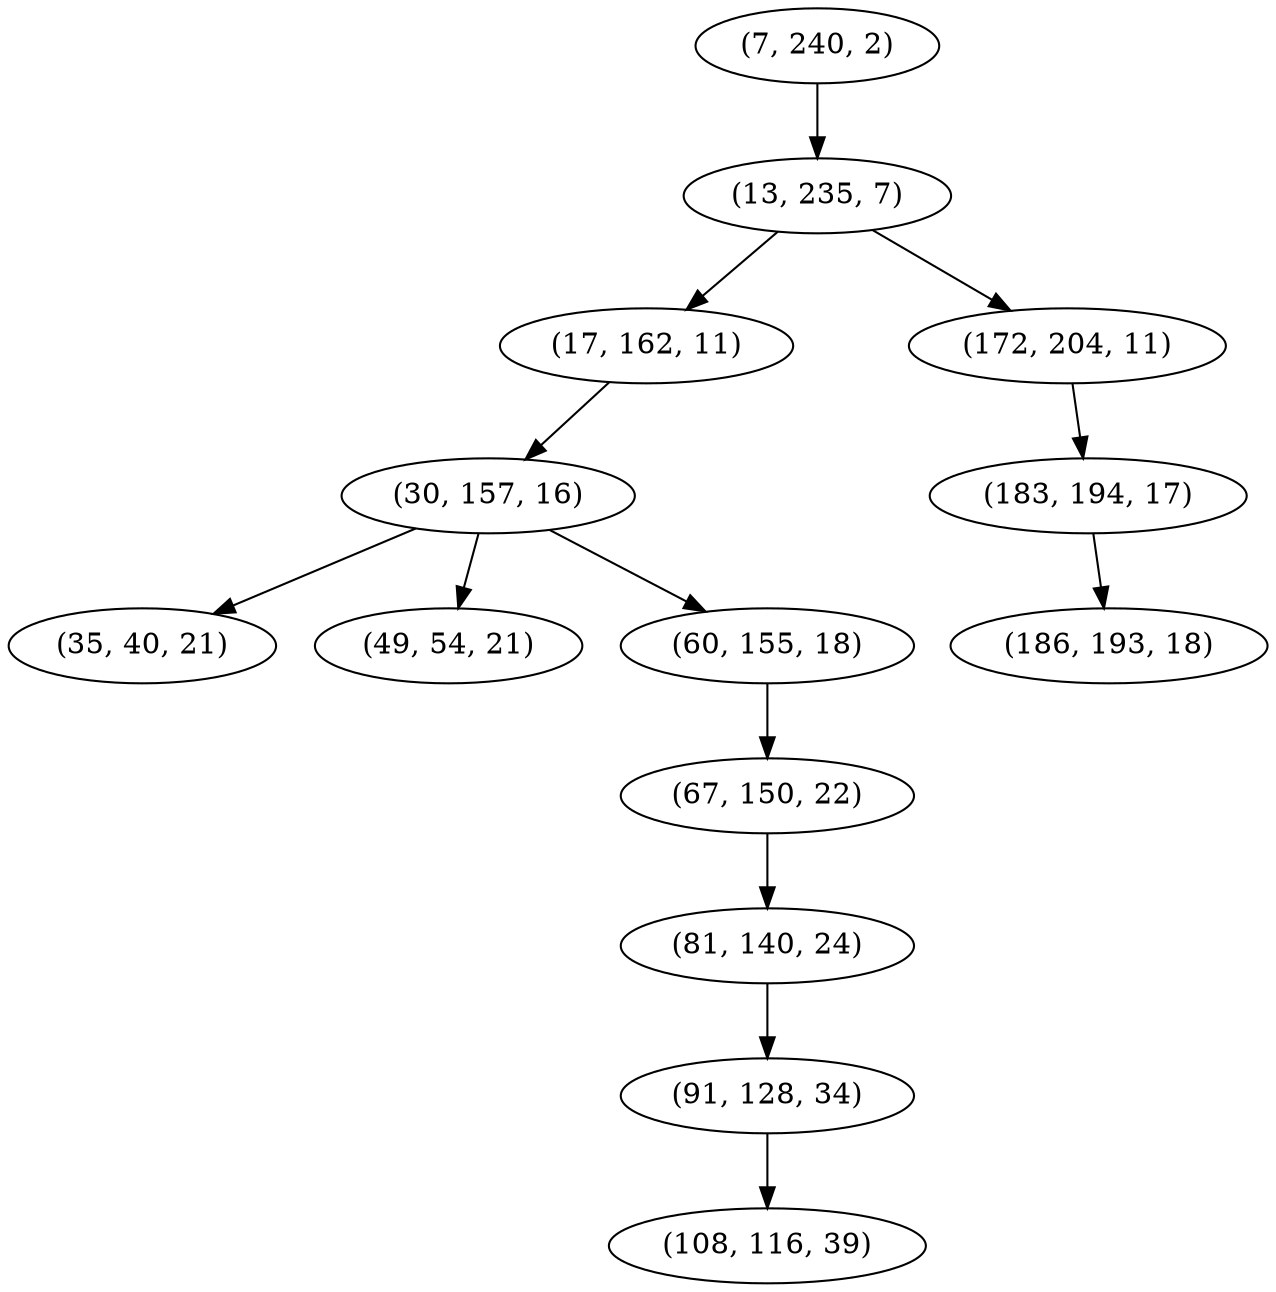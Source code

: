 digraph tree {
    "(7, 240, 2)";
    "(13, 235, 7)";
    "(17, 162, 11)";
    "(30, 157, 16)";
    "(35, 40, 21)";
    "(49, 54, 21)";
    "(60, 155, 18)";
    "(67, 150, 22)";
    "(81, 140, 24)";
    "(91, 128, 34)";
    "(108, 116, 39)";
    "(172, 204, 11)";
    "(183, 194, 17)";
    "(186, 193, 18)";
    "(7, 240, 2)" -> "(13, 235, 7)";
    "(13, 235, 7)" -> "(17, 162, 11)";
    "(13, 235, 7)" -> "(172, 204, 11)";
    "(17, 162, 11)" -> "(30, 157, 16)";
    "(30, 157, 16)" -> "(35, 40, 21)";
    "(30, 157, 16)" -> "(49, 54, 21)";
    "(30, 157, 16)" -> "(60, 155, 18)";
    "(60, 155, 18)" -> "(67, 150, 22)";
    "(67, 150, 22)" -> "(81, 140, 24)";
    "(81, 140, 24)" -> "(91, 128, 34)";
    "(91, 128, 34)" -> "(108, 116, 39)";
    "(172, 204, 11)" -> "(183, 194, 17)";
    "(183, 194, 17)" -> "(186, 193, 18)";
}

